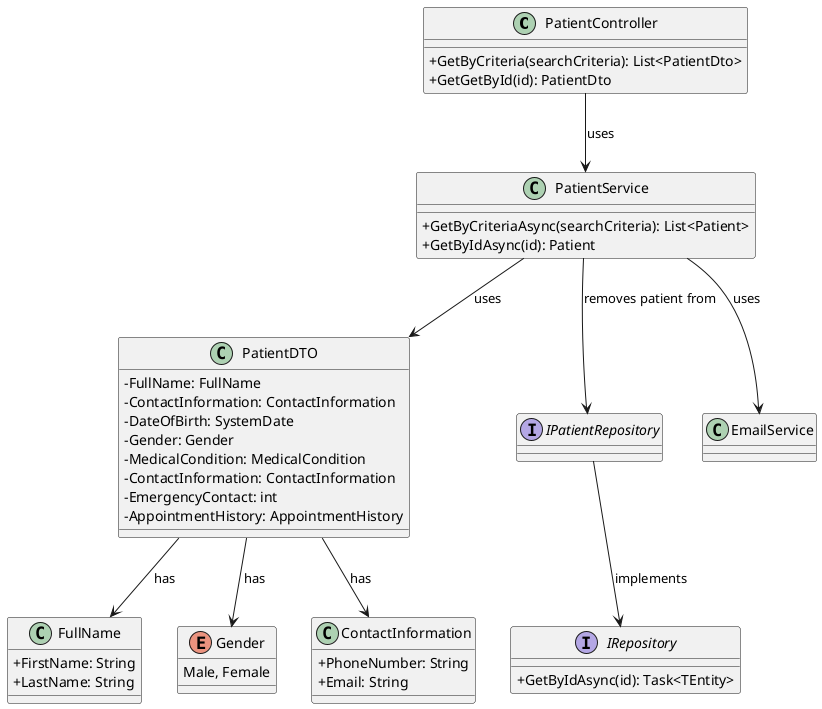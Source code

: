 @startuml

skinparam packageStyle rectangle
skinparam shadowing false

skinparam classAttributeIconSize 0

class PatientController {
  + GetByCriteria(searchCriteria): List<PatientDto>
  + GetGetById(id): PatientDto
}


class PatientService {
  + GetByCriteriaAsync(searchCriteria): List<Patient>
  + GetByIdAsync(id): Patient
}

class PatientDTO {
  - FullName: FullName
  - ContactInformation: ContactInformation
  - DateOfBirth: SystemDate
  - Gender: Gender
  - MedicalCondition: MedicalCondition
  - ContactInformation: ContactInformation
  - EmergencyContact: int
  - AppointmentHistory: AppointmentHistory 
  'TODO: Review AppointmentHistory type
}

class FullName{
    + FirstName: String
    + LastName: String
}

enum Gender {
  Male, Female
}

class ContactInformation{
    + PhoneNumber: String
    + Email: String
}

interface IPatientRepository {
  
}

interface IRepository {
  + GetByIdAsync(id): Task<TEntity>
}


'class Database {
'  + save(Patient patient): void
'}

PatientService --> EmailService : uses
PatientService --> PatientDTO : uses
PatientController --> PatientService : uses
PatientService --> IPatientRepository : removes patient from
IPatientRepository --> IRepository : implements
PatientDTO --> ContactInformation : has
PatientDTO --> FullName : has
PatientDTO --> Gender : has

@enduml